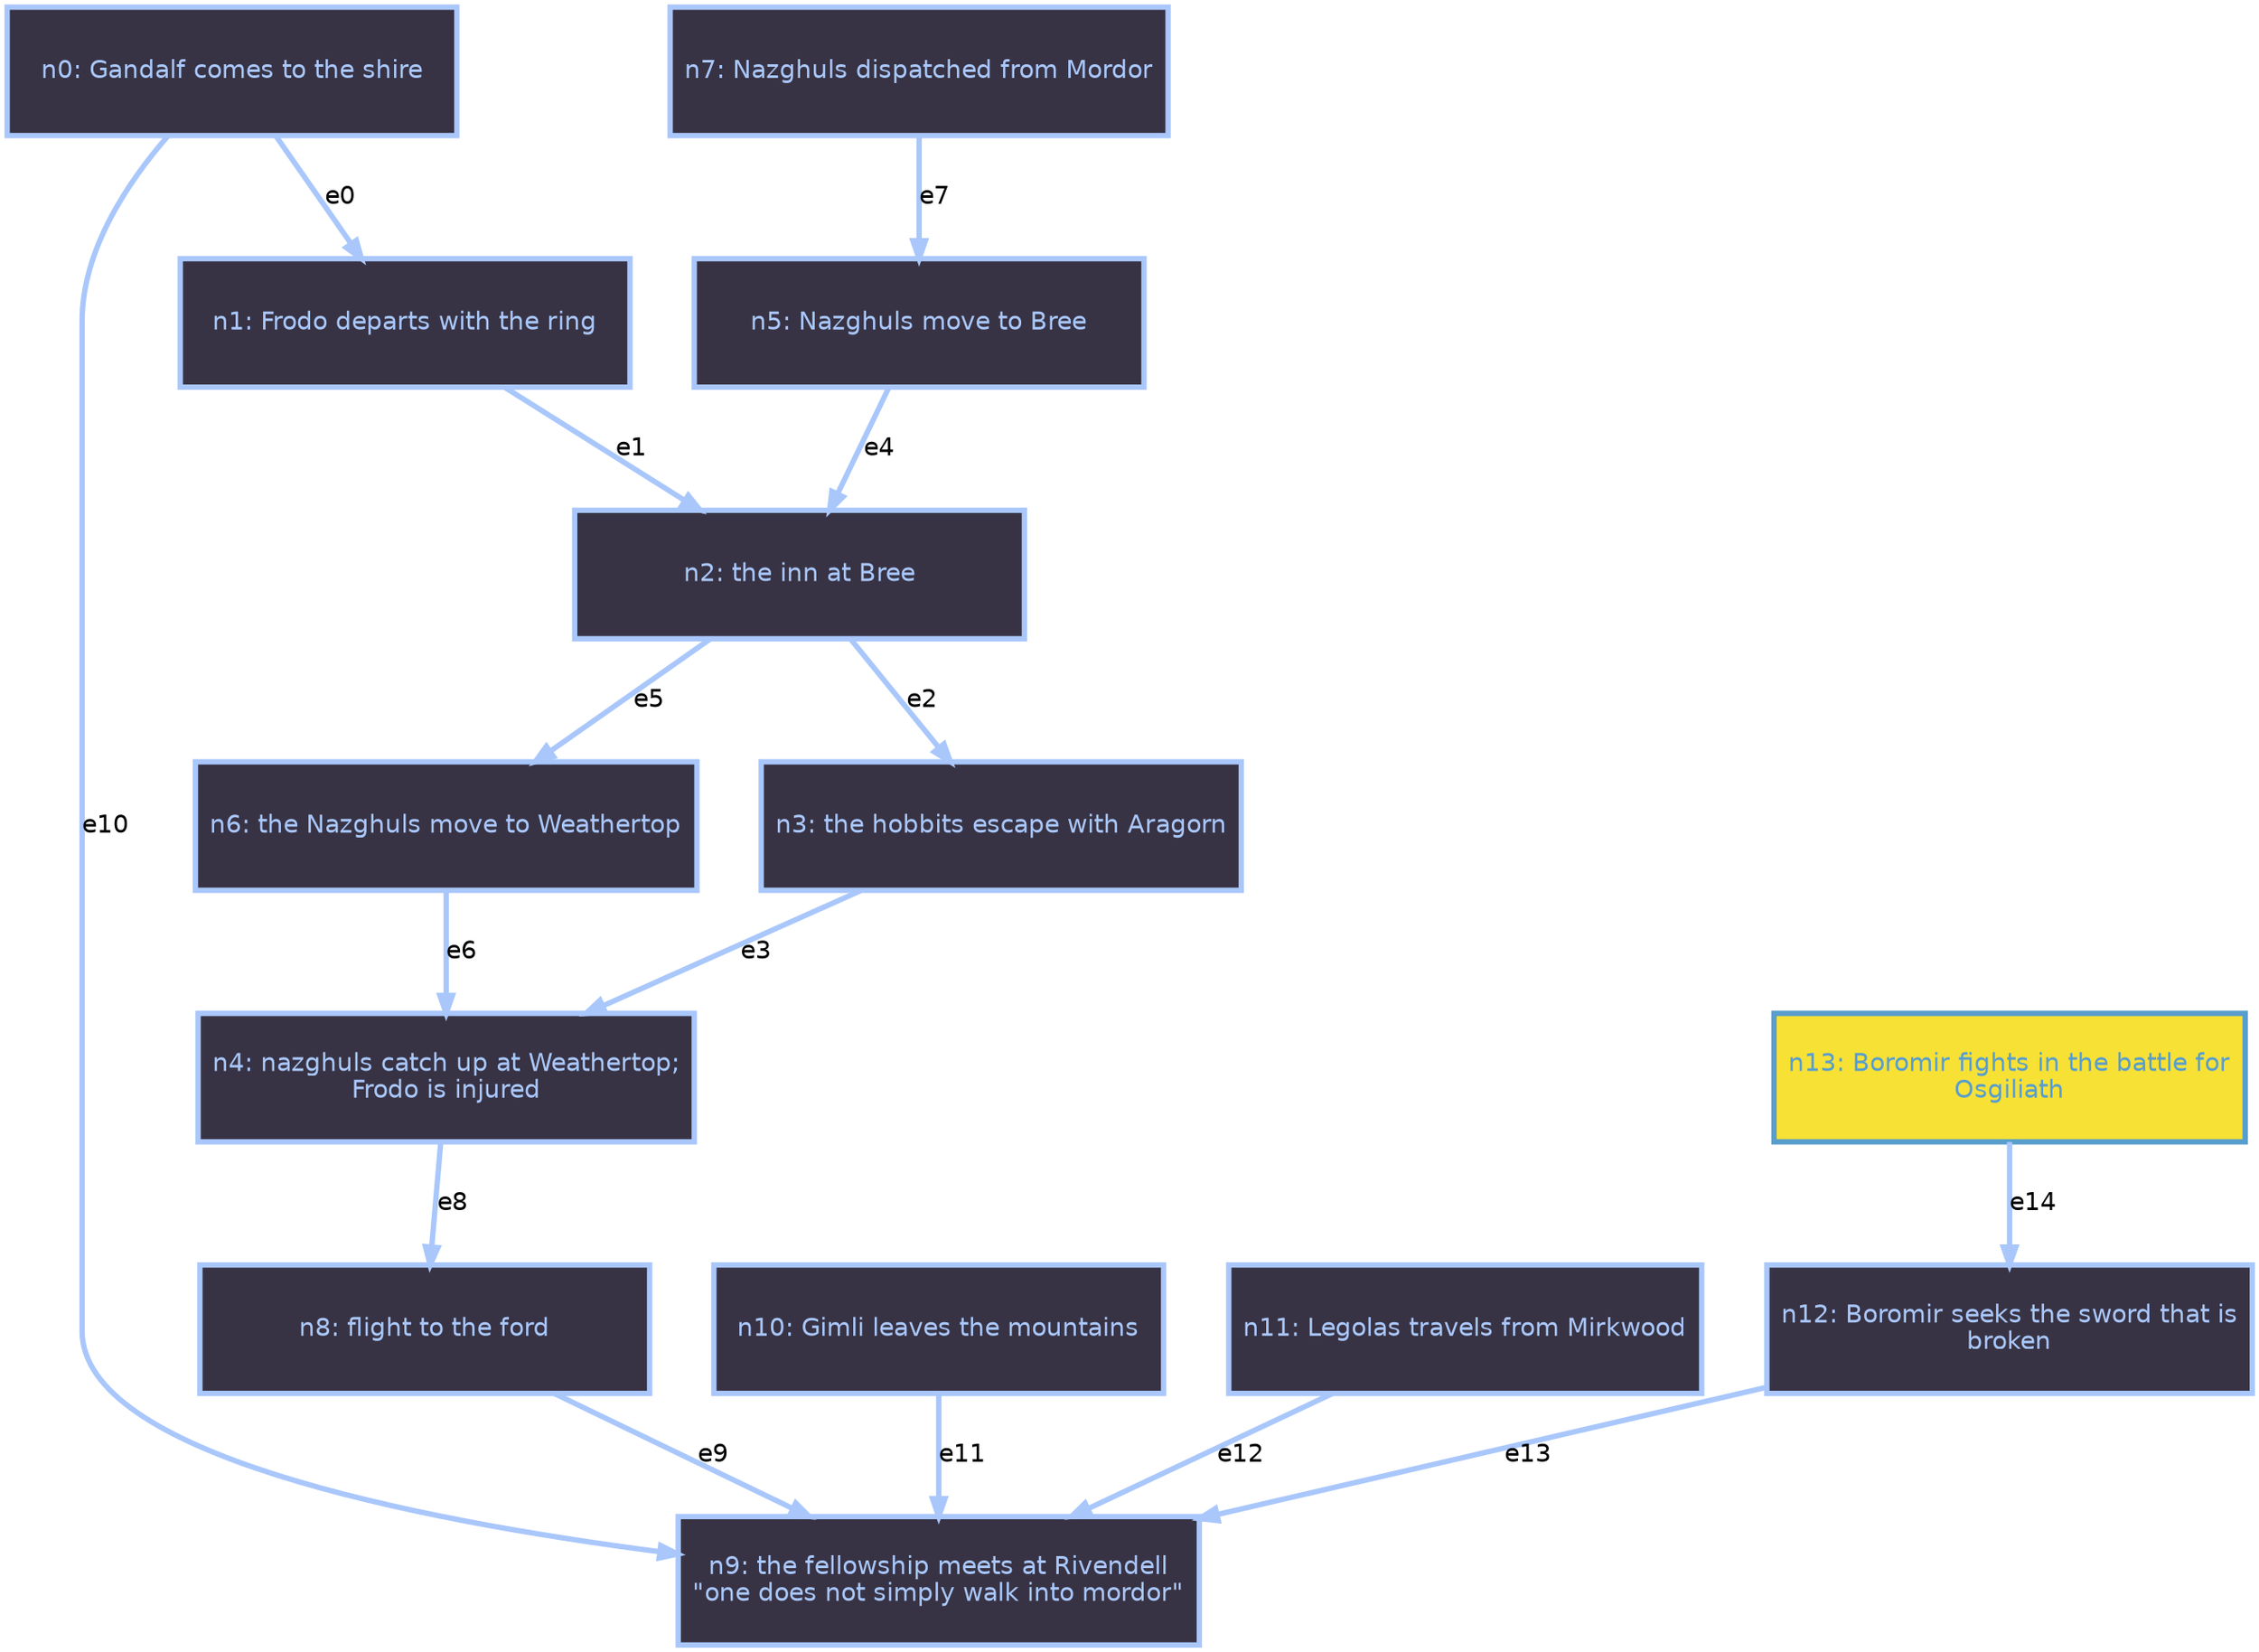 digraph {

    graph [fontname = "helvetica" rankdir=TB ranksep=0.75 nodesep=0.5];
    node [fontname = "helvetica" style="filled" shape=box height=1 width=3.5 penwidth=3];
    edge [fontname = "helvetica" penwidth=3 color="#A9C7FB"];

    "n0" [label="n0: Gandalf comes to the shire" fillcolor="#383344" color="#A9C7FB" fontcolor="#A9C7FB"]
    "n1" [label="n1: Frodo departs with the ring" fillcolor="#383344" color="#A9C7FB" fontcolor="#A9C7FB"]
    "n2" [label="n2: the inn at Bree" fillcolor="#383344" color="#A9C7FB" fontcolor="#A9C7FB"]
    "n3" [label="n3: the hobbits escape with Aragorn" fillcolor="#383344" color="#A9C7FB" fontcolor="#A9C7FB"]
    "n4" [label="n4: nazghuls catch up at Weathertop;\nFrodo is injured" fillcolor="#383344" color="#A9C7FB" fontcolor="#A9C7FB"]
    "n5" [label="n5: Nazghuls move to Bree" fillcolor="#383344" color="#A9C7FB" fontcolor="#A9C7FB"]
    "n6" [label="n6: the Nazghuls move to Weathertop" fillcolor="#383344" color="#A9C7FB" fontcolor="#A9C7FB"]
    "n7" [label="n7: Nazghuls dispatched from Mordor" fillcolor="#383344" color="#A9C7FB" fontcolor="#A9C7FB"]
    "n8" [label="n8: flight to the ford" fillcolor="#383344" color="#A9C7FB" fontcolor="#A9C7FB"]
    "n9" [label="n9: the fellowship meets at Rivendell\n\"one does not simply walk into mordor\"" fillcolor="#383344" color="#A9C7FB" fontcolor="#A9C7FB"]
    "n10" [label="n10: Gimli leaves the mountains" fillcolor="#383344" color="#A9C7FB" fontcolor="#A9C7FB"]
    "n11" [label="n11: Legolas travels from Mirkwood" fillcolor="#383344" color="#A9C7FB" fontcolor="#A9C7FB"]
    "n12" [label="n12: Boromir seeks the sword that is\nbroken" fillcolor="#383344" color="#A9C7FB" fontcolor="#A9C7FB"]
    "n13" [label="n13: Boromir fights in the battle for\nOsgiliath" fillcolor="#F8E135" color="#589ECD" fontcolor="#589ECD"]

    "n0" -> "n1" [label="e0"];
    "n1" -> "n2" [label="e1"];
    "n2" -> "n3" [label="e2"];
    "n3" -> "n4" [label="e3"];
    "n5" -> "n2" [label="e4"];
    "n2" -> "n6" [label="e5"];
    "n6" -> "n4" [label="e6"];
    "n7" -> "n5" [label="e7"];
    "n4" -> "n8" [label="e8"];
    "n8" -> "n9" [label="e9"];
    "n0" -> "n9" [label="e10"];
    "n10" -> "n9" [label="e11"];
    "n11" -> "n9" [label="e12"];
    "n12" -> "n9" [label="e13"];
    "n13" -> "n12" [label="e14"];

}
